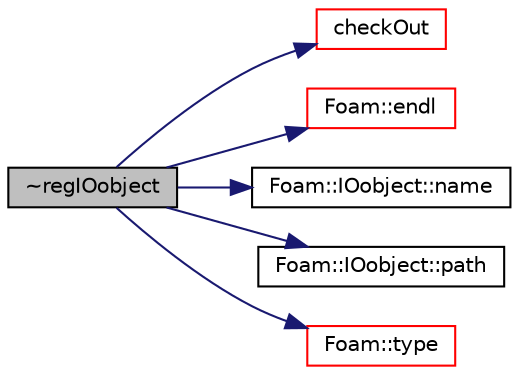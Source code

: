 digraph "~regIOobject"
{
  bgcolor="transparent";
  edge [fontname="Helvetica",fontsize="10",labelfontname="Helvetica",labelfontsize="10"];
  node [fontname="Helvetica",fontsize="10",shape=record];
  rankdir="LR";
  Node1286 [label="~regIOobject",height=0.2,width=0.4,color="black", fillcolor="grey75", style="filled", fontcolor="black"];
  Node1286 -> Node1287 [color="midnightblue",fontsize="10",style="solid",fontname="Helvetica"];
  Node1287 [label="checkOut",height=0.2,width=0.4,color="red",URL="$a27441.html#aca37b66bfd7214d80ab764b883b5bfc6",tooltip="Remove object from registry. "];
  Node1286 -> Node1293 [color="midnightblue",fontsize="10",style="solid",fontname="Helvetica"];
  Node1293 [label="Foam::endl",height=0.2,width=0.4,color="red",URL="$a21851.html#a2db8fe02a0d3909e9351bb4275b23ce4",tooltip="Add newline and flush stream. "];
  Node1286 -> Node1300 [color="midnightblue",fontsize="10",style="solid",fontname="Helvetica"];
  Node1300 [label="Foam::IOobject::name",height=0.2,width=0.4,color="black",URL="$a27249.html#acc80e00a8ac919288fb55bd14cc88bf6",tooltip="Return name. "];
  Node1286 -> Node1302 [color="midnightblue",fontsize="10",style="solid",fontname="Helvetica"];
  Node1302 [label="Foam::IOobject::path",height=0.2,width=0.4,color="black",URL="$a27249.html#abe7b9078c8e7356c6131b70a8f729372",tooltip="Return complete path. "];
  Node1286 -> Node1303 [color="midnightblue",fontsize="10",style="solid",fontname="Helvetica"];
  Node1303 [label="Foam::type",height=0.2,width=0.4,color="red",URL="$a21851.html#aec48583af672626378f501eb9fc32cd1",tooltip="Return the file type: DIRECTORY or FILE. "];
}
